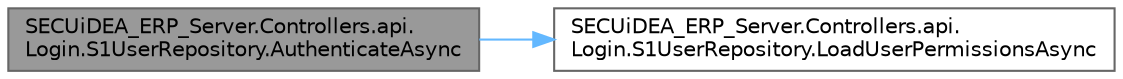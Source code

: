 digraph "SECUiDEA_ERP_Server.Controllers.api.Login.S1UserRepository.AuthenticateAsync"
{
 // LATEX_PDF_SIZE
  bgcolor="transparent";
  edge [fontname=Helvetica,fontsize=10,labelfontname=Helvetica,labelfontsize=10];
  node [fontname=Helvetica,fontsize=10,shape=box,height=0.2,width=0.4];
  rankdir="LR";
  Node1 [id="Node000001",label="SECUiDEA_ERP_Server.Controllers.api.\lLogin.S1UserRepository.AuthenticateAsync",height=0.2,width=0.4,color="gray40", fillcolor="grey60", style="filled", fontcolor="black",tooltip="인증 처리"];
  Node1 -> Node2 [id="edge1_Node000001_Node000002",color="steelblue1",style="solid",tooltip=" "];
  Node2 [id="Node000002",label="SECUiDEA_ERP_Server.Controllers.api.\lLogin.S1UserRepository.LoadUserPermissionsAsync",height=0.2,width=0.4,color="grey40", fillcolor="white", style="filled",URL="$class_s_e_c_ui_d_e_a___e_r_p___server_1_1_controllers_1_1api_1_1_login_1_1_s1_user_repository.html#a46dbbf4b881e73587c7498e59f40a70f",tooltip=" "];
}
